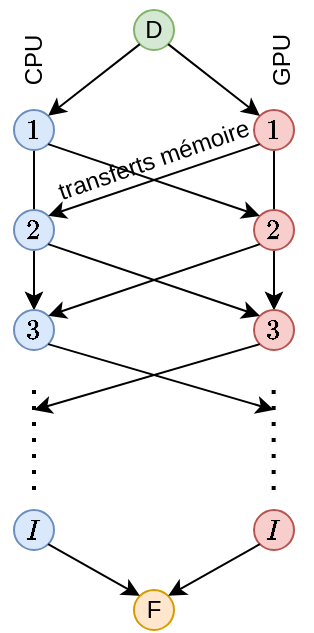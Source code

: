 <mxfile version="19.0.3" type="device"><diagram id="u4dehl2sq0mhxD1G-_-D" name="Page-1"><mxGraphModel dx="687" dy="408" grid="1" gridSize="10" guides="1" tooltips="1" connect="1" arrows="1" fold="1" page="1" pageScale="1" pageWidth="827" pageHeight="1169" math="1" shadow="0"><root><mxCell id="0"/><mxCell id="1" parent="0"/><mxCell id="X-e4JEcvJwAfQ597J5bM-11" value="" style="edgeStyle=orthogonalEdgeStyle;rounded=0;orthogonalLoop=1;jettySize=auto;html=1;" edge="1" parent="1" source="X-e4JEcvJwAfQ597J5bM-1" target="X-e4JEcvJwAfQ597J5bM-6"><mxGeometry relative="1" as="geometry"/></mxCell><mxCell id="X-e4JEcvJwAfQ597J5bM-1" value="$$1$$" style="ellipse;whiteSpace=wrap;html=1;aspect=fixed;fillColor=#dae8fc;strokeColor=#6c8ebf;" vertex="1" parent="1"><mxGeometry x="310" y="190" width="20" height="20" as="geometry"/></mxCell><mxCell id="X-e4JEcvJwAfQ597J5bM-10" value="" style="edgeStyle=orthogonalEdgeStyle;rounded=0;orthogonalLoop=1;jettySize=auto;html=1;" edge="1" parent="1" source="X-e4JEcvJwAfQ597J5bM-2" target="X-e4JEcvJwAfQ597J5bM-7"><mxGeometry relative="1" as="geometry"/></mxCell><mxCell id="X-e4JEcvJwAfQ597J5bM-2" value="$$1$$" style="ellipse;whiteSpace=wrap;html=1;aspect=fixed;fillColor=#f8cecc;strokeColor=#b85450;" vertex="1" parent="1"><mxGeometry x="430" y="190" width="20" height="20" as="geometry"/></mxCell><mxCell id="X-e4JEcvJwAfQ597J5bM-3" value="D" style="ellipse;whiteSpace=wrap;html=1;aspect=fixed;fillColor=#d5e8d4;strokeColor=#82b366;" vertex="1" parent="1"><mxGeometry x="370" y="140" width="20" height="20" as="geometry"/></mxCell><mxCell id="X-e4JEcvJwAfQ597J5bM-8" value="" style="edgeStyle=orthogonalEdgeStyle;rounded=0;orthogonalLoop=1;jettySize=auto;html=1;" edge="1" parent="1" source="X-e4JEcvJwAfQ597J5bM-4" target="X-e4JEcvJwAfQ597J5bM-6"><mxGeometry relative="1" as="geometry"/></mxCell><mxCell id="X-e4JEcvJwAfQ597J5bM-4" value="$$2$$" style="ellipse;whiteSpace=wrap;html=1;aspect=fixed;fillColor=#dae8fc;strokeColor=#6c8ebf;" vertex="1" parent="1"><mxGeometry x="310" y="240" width="20" height="20" as="geometry"/></mxCell><mxCell id="X-e4JEcvJwAfQ597J5bM-9" value="" style="edgeStyle=orthogonalEdgeStyle;rounded=0;orthogonalLoop=1;jettySize=auto;html=1;" edge="1" parent="1" source="X-e4JEcvJwAfQ597J5bM-5" target="X-e4JEcvJwAfQ597J5bM-7"><mxGeometry relative="1" as="geometry"/></mxCell><mxCell id="X-e4JEcvJwAfQ597J5bM-5" value="$$2$$" style="ellipse;whiteSpace=wrap;html=1;aspect=fixed;fillColor=#f8cecc;strokeColor=#b85450;" vertex="1" parent="1"><mxGeometry x="430" y="240" width="20" height="20" as="geometry"/></mxCell><mxCell id="X-e4JEcvJwAfQ597J5bM-6" value="$$3$$" style="ellipse;whiteSpace=wrap;html=1;aspect=fixed;fillColor=#dae8fc;strokeColor=#6c8ebf;" vertex="1" parent="1"><mxGeometry x="310" y="290" width="20" height="20" as="geometry"/></mxCell><mxCell id="X-e4JEcvJwAfQ597J5bM-7" value="$$3$$" style="ellipse;whiteSpace=wrap;html=1;aspect=fixed;fillColor=#f8cecc;strokeColor=#b85450;" vertex="1" parent="1"><mxGeometry x="430" y="290" width="20" height="20" as="geometry"/></mxCell><mxCell id="X-e4JEcvJwAfQ597J5bM-12" value="" style="endArrow=none;dashed=1;html=1;dashPattern=1 3;strokeWidth=2;rounded=0;" edge="1" parent="1"><mxGeometry width="50" height="50" relative="1" as="geometry"><mxPoint x="320" y="380" as="sourcePoint"/><mxPoint x="320" y="330" as="targetPoint"/></mxGeometry></mxCell><mxCell id="X-e4JEcvJwAfQ597J5bM-13" value="$$I$$" style="ellipse;whiteSpace=wrap;html=1;aspect=fixed;fillColor=#dae8fc;strokeColor=#6c8ebf;" vertex="1" parent="1"><mxGeometry x="310" y="390" width="20" height="20" as="geometry"/></mxCell><mxCell id="X-e4JEcvJwAfQ597J5bM-14" value="$$I$$" style="ellipse;whiteSpace=wrap;html=1;aspect=fixed;fillColor=#f8cecc;strokeColor=#b85450;" vertex="1" parent="1"><mxGeometry x="430" y="390" width="20" height="20" as="geometry"/></mxCell><mxCell id="X-e4JEcvJwAfQ597J5bM-15" value="F" style="ellipse;whiteSpace=wrap;html=1;aspect=fixed;fillColor=#ffe6cc;strokeColor=#d79b00;" vertex="1" parent="1"><mxGeometry x="370" y="430" width="20" height="20" as="geometry"/></mxCell><mxCell id="X-e4JEcvJwAfQ597J5bM-16" value="" style="endArrow=classic;html=1;rounded=0;exitX=1;exitY=1;exitDx=0;exitDy=0;entryX=0;entryY=0;entryDx=0;entryDy=0;" edge="1" parent="1" source="X-e4JEcvJwAfQ597J5bM-1" target="X-e4JEcvJwAfQ597J5bM-5"><mxGeometry width="50" height="50" relative="1" as="geometry"><mxPoint x="390" y="260" as="sourcePoint"/><mxPoint x="440" y="210" as="targetPoint"/></mxGeometry></mxCell><mxCell id="X-e4JEcvJwAfQ597J5bM-17" value="" style="endArrow=classic;html=1;rounded=0;exitX=0;exitY=1;exitDx=0;exitDy=0;entryX=1;entryY=0;entryDx=0;entryDy=0;" edge="1" parent="1" source="X-e4JEcvJwAfQ597J5bM-2" target="X-e4JEcvJwAfQ597J5bM-4"><mxGeometry width="50" height="50" relative="1" as="geometry"><mxPoint x="380" y="200" as="sourcePoint"/><mxPoint x="400" y="250" as="targetPoint"/></mxGeometry></mxCell><mxCell id="X-e4JEcvJwAfQ597J5bM-18" value="" style="endArrow=classic;html=1;rounded=0;exitX=1;exitY=1;exitDx=0;exitDy=0;entryX=0;entryY=0;entryDx=0;entryDy=0;" edge="1" parent="1" source="X-e4JEcvJwAfQ597J5bM-4" target="X-e4JEcvJwAfQ597J5bM-7"><mxGeometry width="50" height="50" relative="1" as="geometry"><mxPoint x="390" y="330" as="sourcePoint"/><mxPoint x="440" y="280" as="targetPoint"/></mxGeometry></mxCell><mxCell id="X-e4JEcvJwAfQ597J5bM-19" value="" style="endArrow=classic;html=1;rounded=0;exitX=0;exitY=1;exitDx=0;exitDy=0;entryX=1;entryY=0;entryDx=0;entryDy=0;" edge="1" parent="1" source="X-e4JEcvJwAfQ597J5bM-5" target="X-e4JEcvJwAfQ597J5bM-6"><mxGeometry width="50" height="50" relative="1" as="geometry"><mxPoint x="390" y="330" as="sourcePoint"/><mxPoint x="440" y="280" as="targetPoint"/></mxGeometry></mxCell><mxCell id="X-e4JEcvJwAfQ597J5bM-20" value="" style="endArrow=classic;html=1;rounded=0;exitX=0;exitY=1;exitDx=0;exitDy=0;" edge="1" parent="1" source="X-e4JEcvJwAfQ597J5bM-7"><mxGeometry width="50" height="50" relative="1" as="geometry"><mxPoint x="429.999" y="310.001" as="sourcePoint"/><mxPoint x="320" y="340" as="targetPoint"/></mxGeometry></mxCell><mxCell id="X-e4JEcvJwAfQ597J5bM-22" value="" style="endArrow=classic;html=1;rounded=0;exitX=1;exitY=1;exitDx=0;exitDy=0;" edge="1" parent="1" source="X-e4JEcvJwAfQ597J5bM-6"><mxGeometry width="50" height="50" relative="1" as="geometry"><mxPoint x="330.001" y="300.001" as="sourcePoint"/><mxPoint x="440" y="340" as="targetPoint"/></mxGeometry></mxCell><mxCell id="X-e4JEcvJwAfQ597J5bM-23" value="" style="endArrow=none;dashed=1;html=1;dashPattern=1 3;strokeWidth=2;rounded=0;" edge="1" parent="1"><mxGeometry width="50" height="50" relative="1" as="geometry"><mxPoint x="439.83" y="380" as="sourcePoint"/><mxPoint x="439.83" y="330" as="targetPoint"/></mxGeometry></mxCell><mxCell id="X-e4JEcvJwAfQ597J5bM-24" value="" style="endArrow=classic;html=1;rounded=0;exitX=0;exitY=1;exitDx=0;exitDy=0;entryX=1;entryY=0;entryDx=0;entryDy=0;" edge="1" parent="1" source="X-e4JEcvJwAfQ597J5bM-14" target="X-e4JEcvJwAfQ597J5bM-15"><mxGeometry width="50" height="50" relative="1" as="geometry"><mxPoint x="364" y="410" as="sourcePoint"/><mxPoint x="420" y="430" as="targetPoint"/></mxGeometry></mxCell><mxCell id="X-e4JEcvJwAfQ597J5bM-26" value="" style="endArrow=classic;html=1;rounded=0;exitX=1;exitY=1;exitDx=0;exitDy=0;entryX=0;entryY=0;entryDx=0;entryDy=0;" edge="1" parent="1" source="X-e4JEcvJwAfQ597J5bM-13" target="X-e4JEcvJwAfQ597J5bM-15"><mxGeometry width="50" height="50" relative="1" as="geometry"><mxPoint x="390" y="400" as="sourcePoint"/><mxPoint x="440" y="350" as="targetPoint"/></mxGeometry></mxCell><mxCell id="X-e4JEcvJwAfQ597J5bM-28" value="" style="endArrow=classic;html=1;rounded=0;exitX=1;exitY=1;exitDx=0;exitDy=0;entryX=0;entryY=0;entryDx=0;entryDy=0;" edge="1" parent="1" source="X-e4JEcvJwAfQ597J5bM-3" target="X-e4JEcvJwAfQ597J5bM-2"><mxGeometry width="50" height="50" relative="1" as="geometry"><mxPoint x="390" y="230" as="sourcePoint"/><mxPoint x="440" y="180" as="targetPoint"/></mxGeometry></mxCell><mxCell id="X-e4JEcvJwAfQ597J5bM-29" value="" style="endArrow=classic;html=1;rounded=0;exitX=0;exitY=1;exitDx=0;exitDy=0;entryX=1;entryY=0;entryDx=0;entryDy=0;" edge="1" parent="1" source="X-e4JEcvJwAfQ597J5bM-3" target="X-e4JEcvJwAfQ597J5bM-1"><mxGeometry width="50" height="50" relative="1" as="geometry"><mxPoint x="260" y="150" as="sourcePoint"/><mxPoint x="310" y="100" as="targetPoint"/></mxGeometry></mxCell><mxCell id="X-e4JEcvJwAfQ597J5bM-30" value="GPU" style="text;html=1;strokeColor=none;fillColor=none;align=center;verticalAlign=middle;whiteSpace=wrap;rounded=0;rotation=-90;" vertex="1" parent="1"><mxGeometry x="414" y="150" width="60" height="30" as="geometry"/></mxCell><mxCell id="X-e4JEcvJwAfQ597J5bM-31" value="CPU" style="text;html=1;strokeColor=none;fillColor=none;align=center;verticalAlign=middle;whiteSpace=wrap;rounded=0;rotation=-90;" vertex="1" parent="1"><mxGeometry x="290" y="150" width="60" height="30" as="geometry"/></mxCell><mxCell id="X-e4JEcvJwAfQ597J5bM-32" value="transferts mémoire" style="text;html=1;strokeColor=none;fillColor=none;align=center;verticalAlign=middle;whiteSpace=wrap;rounded=0;rotation=-19;" vertex="1" parent="1"><mxGeometry x="310" y="210" width="140" height="10" as="geometry"/></mxCell></root></mxGraphModel></diagram></mxfile>
